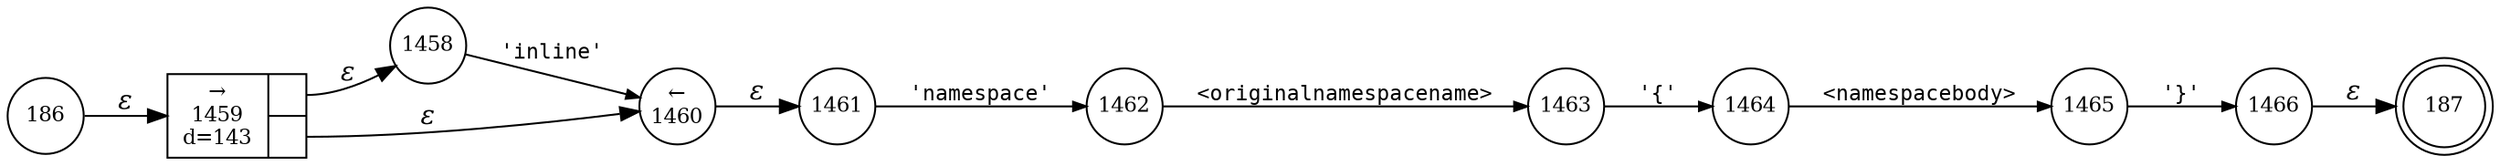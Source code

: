 digraph ATN {
rankdir=LR;
s187[fontsize=11, label="187", shape=doublecircle, fixedsize=true, width=.6];
s1458[fontsize=11,label="1458", shape=circle, fixedsize=true, width=.55, peripheries=1];
s1459[fontsize=11,label="{&rarr;\n1459\nd=143|{<p0>|<p1>}}", shape=record, fixedsize=false, peripheries=1];
s1460[fontsize=11,label="&larr;\n1460", shape=circle, fixedsize=true, width=.55, peripheries=1];
s1461[fontsize=11,label="1461", shape=circle, fixedsize=true, width=.55, peripheries=1];
s1462[fontsize=11,label="1462", shape=circle, fixedsize=true, width=.55, peripheries=1];
s1463[fontsize=11,label="1463", shape=circle, fixedsize=true, width=.55, peripheries=1];
s1464[fontsize=11,label="1464", shape=circle, fixedsize=true, width=.55, peripheries=1];
s1465[fontsize=11,label="1465", shape=circle, fixedsize=true, width=.55, peripheries=1];
s186[fontsize=11,label="186", shape=circle, fixedsize=true, width=.55, peripheries=1];
s1466[fontsize=11,label="1466", shape=circle, fixedsize=true, width=.55, peripheries=1];
s186 -> s1459 [fontname="Times-Italic", label="&epsilon;"];
s1459:p0 -> s1458 [fontname="Times-Italic", label="&epsilon;"];
s1459:p1 -> s1460 [fontname="Times-Italic", label="&epsilon;"];
s1458 -> s1460 [fontsize=11, fontname="Courier", arrowsize=.7, label = "'inline'", arrowhead = normal];
s1460 -> s1461 [fontname="Times-Italic", label="&epsilon;"];
s1461 -> s1462 [fontsize=11, fontname="Courier", arrowsize=.7, label = "'namespace'", arrowhead = normal];
s1462 -> s1463 [fontsize=11, fontname="Courier", arrowsize=.7, label = "<originalnamespacename>", arrowhead = normal];
s1463 -> s1464 [fontsize=11, fontname="Courier", arrowsize=.7, label = "'{'", arrowhead = normal];
s1464 -> s1465 [fontsize=11, fontname="Courier", arrowsize=.7, label = "<namespacebody>", arrowhead = normal];
s1465 -> s1466 [fontsize=11, fontname="Courier", arrowsize=.7, label = "'}'", arrowhead = normal];
s1466 -> s187 [fontname="Times-Italic", label="&epsilon;"];
}
